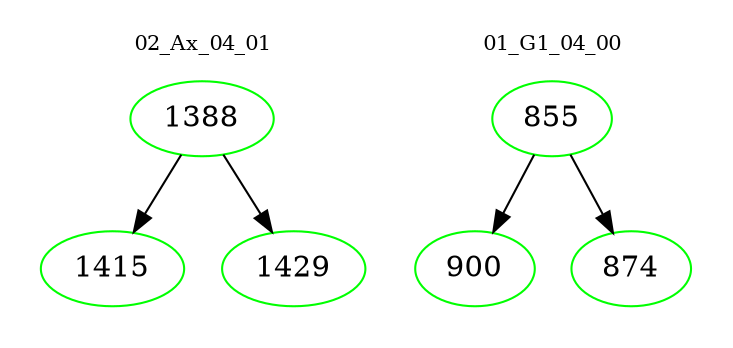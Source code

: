digraph{
subgraph cluster_0 {
color = white
label = "02_Ax_04_01";
fontsize=10;
T0_1388 [label="1388", color="green"]
T0_1388 -> T0_1415 [color="black"]
T0_1415 [label="1415", color="green"]
T0_1388 -> T0_1429 [color="black"]
T0_1429 [label="1429", color="green"]
}
subgraph cluster_1 {
color = white
label = "01_G1_04_00";
fontsize=10;
T1_855 [label="855", color="green"]
T1_855 -> T1_900 [color="black"]
T1_900 [label="900", color="green"]
T1_855 -> T1_874 [color="black"]
T1_874 [label="874", color="green"]
}
}
